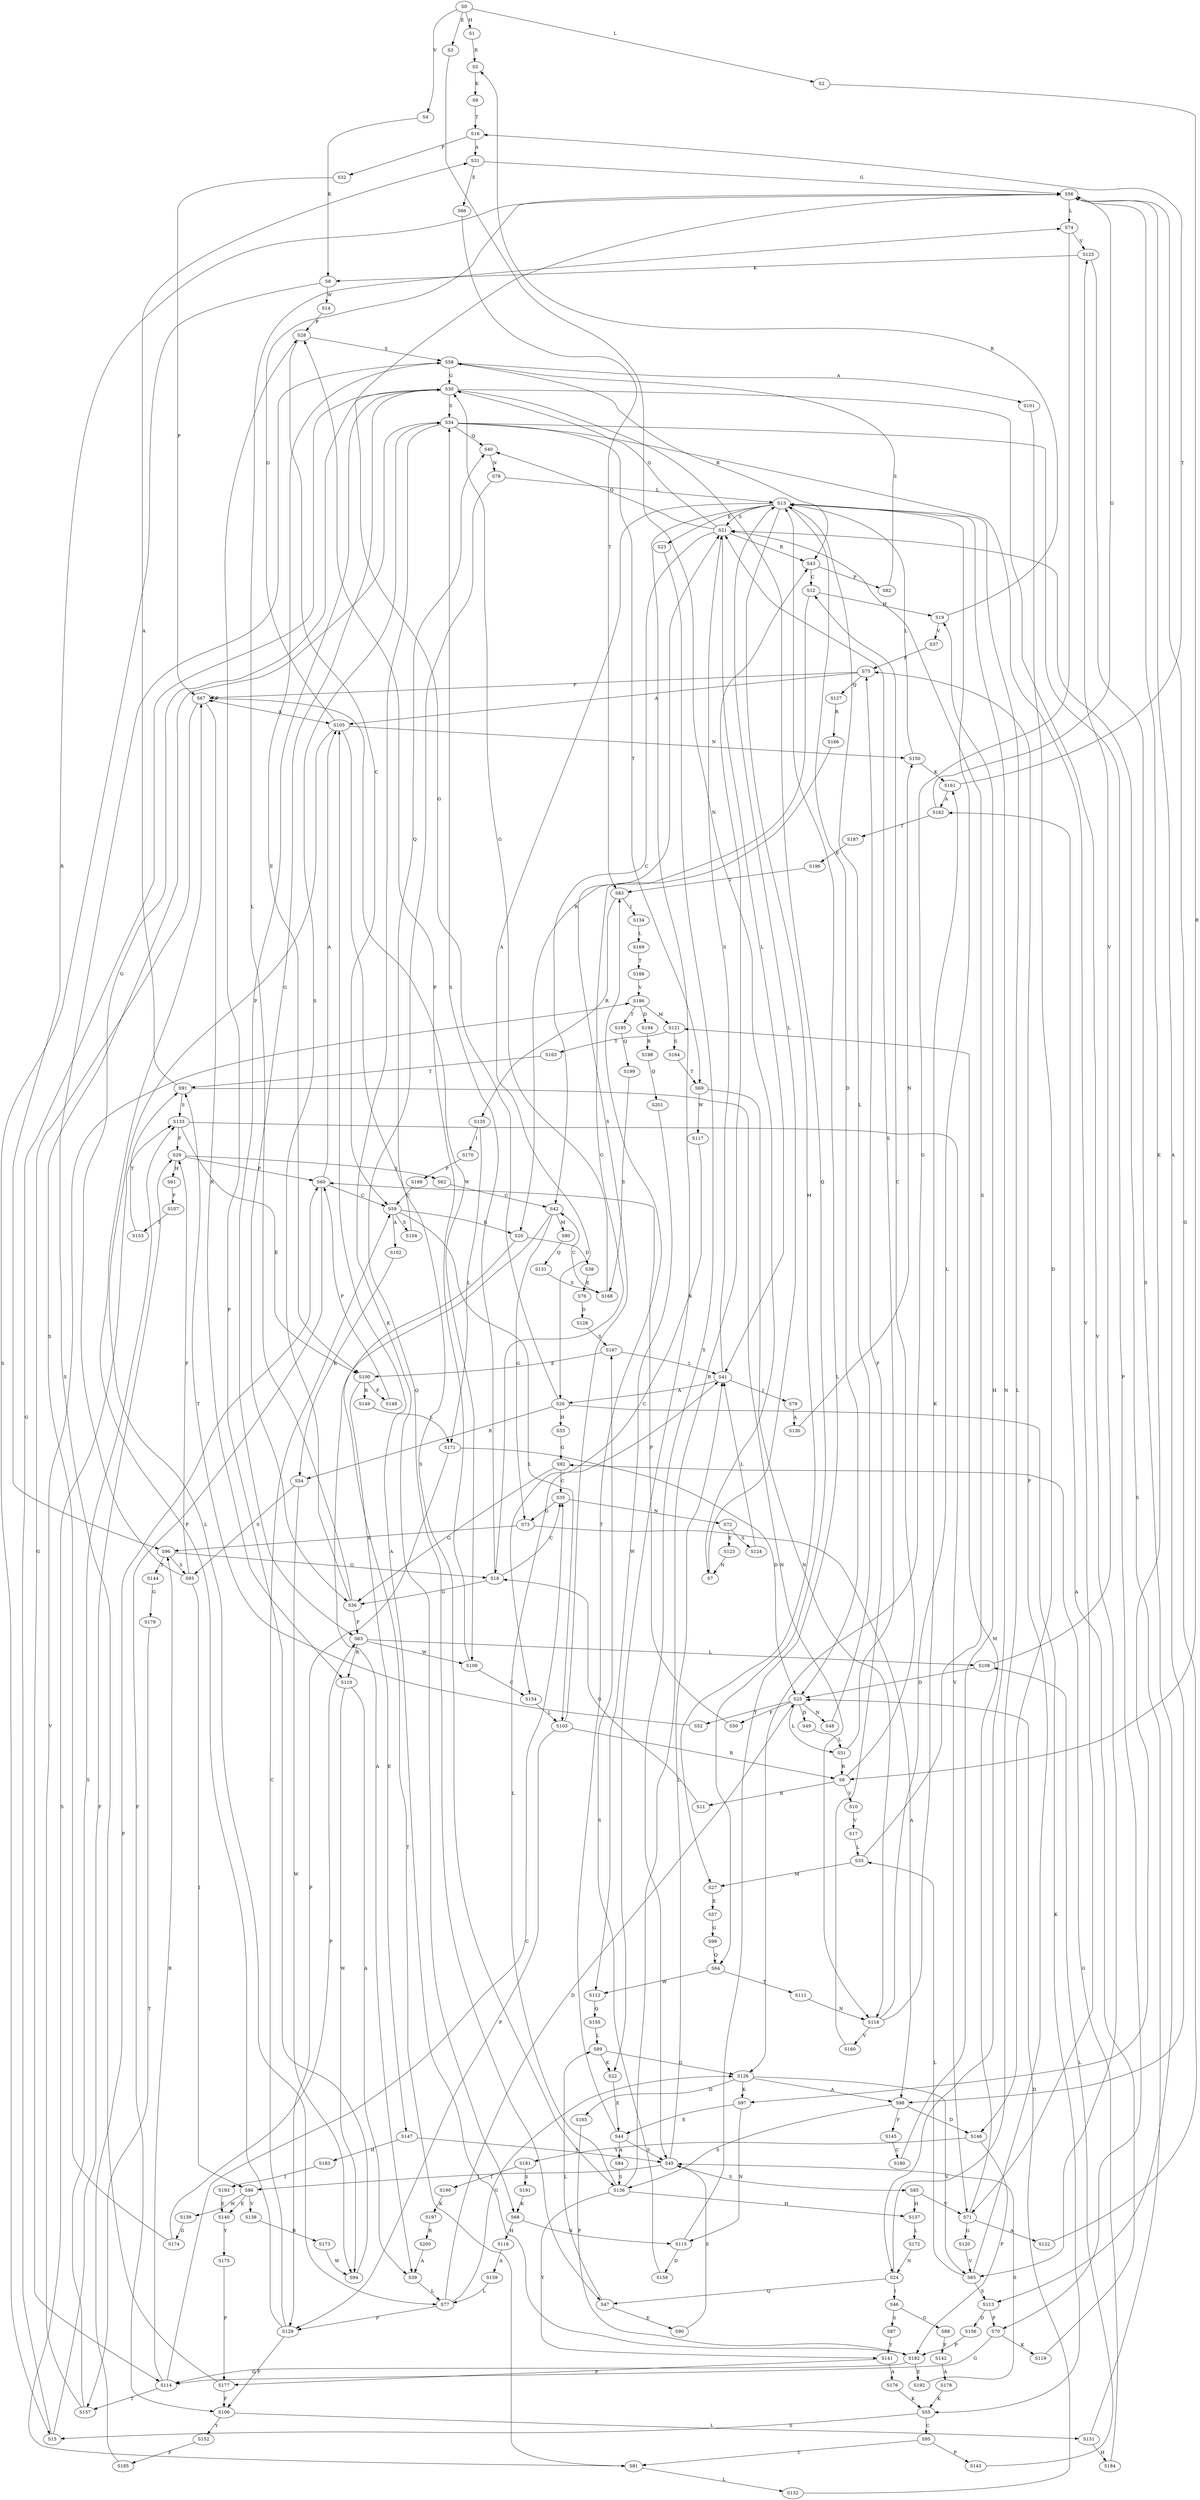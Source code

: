strict digraph  {
	S0 -> S1 [ label = H ];
	S0 -> S2 [ label = L ];
	S0 -> S3 [ label = E ];
	S0 -> S4 [ label = V ];
	S1 -> S5 [ label = R ];
	S2 -> S6 [ label = R ];
	S3 -> S7 [ label = N ];
	S4 -> S8 [ label = K ];
	S5 -> S9 [ label = K ];
	S6 -> S10 [ label = V ];
	S6 -> S11 [ label = R ];
	S6 -> S12 [ label = C ];
	S7 -> S13 [ label = L ];
	S8 -> S14 [ label = W ];
	S8 -> S15 [ label = S ];
	S9 -> S16 [ label = T ];
	S10 -> S17 [ label = V ];
	S11 -> S18 [ label = G ];
	S12 -> S19 [ label = H ];
	S12 -> S20 [ label = R ];
	S13 -> S21 [ label = S ];
	S13 -> S22 [ label = K ];
	S13 -> S23 [ label = E ];
	S13 -> S24 [ label = N ];
	S13 -> S25 [ label = D ];
	S13 -> S26 [ label = A ];
	S13 -> S27 [ label = M ];
	S14 -> S28 [ label = P ];
	S15 -> S29 [ label = F ];
	S15 -> S30 [ label = G ];
	S16 -> S31 [ label = A ];
	S16 -> S32 [ label = P ];
	S17 -> S33 [ label = L ];
	S18 -> S34 [ label = S ];
	S18 -> S35 [ label = C ];
	S18 -> S36 [ label = G ];
	S19 -> S37 [ label = V ];
	S19 -> S5 [ label = R ];
	S20 -> S38 [ label = D ];
	S20 -> S39 [ label = A ];
	S21 -> S40 [ label = Q ];
	S21 -> S30 [ label = G ];
	S21 -> S41 [ label = L ];
	S21 -> S42 [ label = C ];
	S21 -> S43 [ label = R ];
	S22 -> S44 [ label = E ];
	S23 -> S45 [ label = S ];
	S24 -> S46 [ label = I ];
	S24 -> S13 [ label = L ];
	S24 -> S47 [ label = Q ];
	S25 -> S48 [ label = N ];
	S25 -> S49 [ label = D ];
	S25 -> S50 [ label = F ];
	S25 -> S51 [ label = L ];
	S25 -> S52 [ label = T ];
	S26 -> S53 [ label = H ];
	S26 -> S54 [ label = R ];
	S26 -> S55 [ label = K ];
	S26 -> S56 [ label = G ];
	S27 -> S57 [ label = E ];
	S28 -> S58 [ label = S ];
	S28 -> S59 [ label = C ];
	S29 -> S60 [ label = P ];
	S29 -> S61 [ label = H ];
	S29 -> S62 [ label = S ];
	S30 -> S34 [ label = S ];
	S30 -> S63 [ label = P ];
	S30 -> S64 [ label = Q ];
	S30 -> S65 [ label = V ];
	S30 -> S36 [ label = G ];
	S31 -> S66 [ label = E ];
	S31 -> S56 [ label = G ];
	S32 -> S67 [ label = P ];
	S33 -> S21 [ label = S ];
	S33 -> S27 [ label = M ];
	S34 -> S40 [ label = Q ];
	S34 -> S68 [ label = K ];
	S34 -> S69 [ label = T ];
	S34 -> S70 [ label = P ];
	S34 -> S71 [ label = V ];
	S35 -> S72 [ label = N ];
	S35 -> S73 [ label = G ];
	S36 -> S34 [ label = S ];
	S36 -> S74 [ label = L ];
	S36 -> S63 [ label = P ];
	S37 -> S75 [ label = P ];
	S38 -> S76 [ label = E ];
	S39 -> S77 [ label = L ];
	S40 -> S78 [ label = N ];
	S41 -> S79 [ label = I ];
	S41 -> S26 [ label = A ];
	S41 -> S21 [ label = S ];
	S42 -> S73 [ label = G ];
	S42 -> S80 [ label = M ];
	S42 -> S81 [ label = T ];
	S43 -> S82 [ label = P ];
	S43 -> S12 [ label = C ];
	S44 -> S83 [ label = T ];
	S44 -> S45 [ label = S ];
	S44 -> S84 [ label = A ];
	S45 -> S85 [ label = S ];
	S45 -> S86 [ label = I ];
	S45 -> S41 [ label = L ];
	S46 -> S87 [ label = S ];
	S46 -> S88 [ label = G ];
	S47 -> S89 [ label = L ];
	S47 -> S90 [ label = E ];
	S48 -> S13 [ label = L ];
	S49 -> S51 [ label = L ];
	S50 -> S60 [ label = P ];
	S51 -> S21 [ label = S ];
	S51 -> S6 [ label = R ];
	S52 -> S91 [ label = T ];
	S53 -> S92 [ label = G ];
	S54 -> S93 [ label = S ];
	S54 -> S94 [ label = W ];
	S55 -> S95 [ label = C ];
	S55 -> S15 [ label = S ];
	S56 -> S96 [ label = R ];
	S56 -> S97 [ label = K ];
	S56 -> S98 [ label = A ];
	S56 -> S74 [ label = L ];
	S57 -> S99 [ label = G ];
	S58 -> S100 [ label = E ];
	S58 -> S101 [ label = A ];
	S58 -> S30 [ label = G ];
	S58 -> S43 [ label = R ];
	S59 -> S102 [ label = A ];
	S59 -> S103 [ label = L ];
	S59 -> S104 [ label = S ];
	S59 -> S20 [ label = R ];
	S60 -> S105 [ label = A ];
	S60 -> S59 [ label = C ];
	S60 -> S106 [ label = F ];
	S61 -> S107 [ label = F ];
	S62 -> S42 [ label = C ];
	S63 -> S108 [ label = L ];
	S63 -> S109 [ label = W ];
	S63 -> S110 [ label = R ];
	S64 -> S111 [ label = T ];
	S64 -> S112 [ label = W ];
	S65 -> S113 [ label = S ];
	S65 -> S33 [ label = L ];
	S65 -> S75 [ label = P ];
	S66 -> S83 [ label = T ];
	S67 -> S114 [ label = G ];
	S67 -> S105 [ label = A ];
	S67 -> S110 [ label = R ];
	S67 -> S109 [ label = W ];
	S67 -> S67 [ label = P ];
	S68 -> S115 [ label = N ];
	S68 -> S116 [ label = H ];
	S69 -> S117 [ label = W ];
	S69 -> S118 [ label = N ];
	S70 -> S114 [ label = G ];
	S70 -> S119 [ label = K ];
	S71 -> S120 [ label = G ];
	S71 -> S121 [ label = M ];
	S71 -> S122 [ label = A ];
	S72 -> S123 [ label = E ];
	S72 -> S124 [ label = S ];
	S73 -> S98 [ label = A ];
	S73 -> S96 [ label = R ];
	S74 -> S125 [ label = V ];
	S74 -> S126 [ label = G ];
	S75 -> S105 [ label = A ];
	S75 -> S67 [ label = P ];
	S75 -> S127 [ label = Q ];
	S76 -> S128 [ label = D ];
	S77 -> S129 [ label = P ];
	S77 -> S25 [ label = D ];
	S77 -> S126 [ label = G ];
	S78 -> S47 [ label = Q ];
	S78 -> S13 [ label = L ];
	S79 -> S130 [ label = A ];
	S80 -> S131 [ label = Q ];
	S81 -> S132 [ label = L ];
	S81 -> S133 [ label = S ];
	S82 -> S58 [ label = S ];
	S83 -> S134 [ label = I ];
	S83 -> S135 [ label = R ];
	S84 -> S136 [ label = S ];
	S85 -> S137 [ label = H ];
	S85 -> S71 [ label = V ];
	S86 -> S138 [ label = V ];
	S86 -> S139 [ label = W ];
	S86 -> S140 [ label = E ];
	S87 -> S141 [ label = Y ];
	S88 -> S142 [ label = F ];
	S89 -> S22 [ label = K ];
	S89 -> S126 [ label = G ];
	S90 -> S45 [ label = S ];
	S91 -> S31 [ label = A ];
	S91 -> S118 [ label = N ];
	S91 -> S133 [ label = S ];
	S92 -> S36 [ label = G ];
	S92 -> S35 [ label = C ];
	S93 -> S86 [ label = I ];
	S93 -> S29 [ label = F ];
	S93 -> S30 [ label = G ];
	S94 -> S28 [ label = P ];
	S95 -> S143 [ label = P ];
	S95 -> S81 [ label = T ];
	S96 -> S93 [ label = S ];
	S96 -> S18 [ label = G ];
	S96 -> S144 [ label = T ];
	S97 -> S44 [ label = E ];
	S97 -> S115 [ label = N ];
	S98 -> S145 [ label = F ];
	S98 -> S136 [ label = S ];
	S98 -> S146 [ label = D ];
	S99 -> S64 [ label = Q ];
	S100 -> S147 [ label = E ];
	S100 -> S148 [ label = F ];
	S100 -> S149 [ label = R ];
	S101 -> S146 [ label = D ];
	S102 -> S54 [ label = R ];
	S103 -> S129 [ label = P ];
	S103 -> S21 [ label = S ];
	S103 -> S6 [ label = R ];
	S104 -> S40 [ label = Q ];
	S105 -> S150 [ label = N ];
	S105 -> S56 [ label = G ];
	S105 -> S77 [ label = L ];
	S105 -> S136 [ label = S ];
	S106 -> S151 [ label = L ];
	S106 -> S152 [ label = Y ];
	S107 -> S153 [ label = T ];
	S108 -> S25 [ label = D ];
	S108 -> S125 [ label = V ];
	S109 -> S154 [ label = C ];
	S109 -> S28 [ label = P ];
	S110 -> S39 [ label = A ];
	S110 -> S94 [ label = W ];
	S111 -> S118 [ label = N ];
	S112 -> S155 [ label = Q ];
	S113 -> S156 [ label = D ];
	S113 -> S70 [ label = P ];
	S114 -> S157 [ label = T ];
	S114 -> S35 [ label = C ];
	S114 -> S96 [ label = R ];
	S115 -> S13 [ label = L ];
	S115 -> S158 [ label = D ];
	S116 -> S159 [ label = A ];
	S117 -> S154 [ label = C ];
	S118 -> S160 [ label = V ];
	S118 -> S161 [ label = K ];
	S118 -> S13 [ label = L ];
	S119 -> S162 [ label = A ];
	S120 -> S65 [ label = V ];
	S121 -> S163 [ label = T ];
	S121 -> S164 [ label = S ];
	S122 -> S56 [ label = G ];
	S123 -> S7 [ label = N ];
	S124 -> S41 [ label = L ];
	S125 -> S113 [ label = S ];
	S125 -> S8 [ label = K ];
	S126 -> S65 [ label = V ];
	S126 -> S97 [ label = K ];
	S126 -> S98 [ label = A ];
	S126 -> S165 [ label = D ];
	S127 -> S166 [ label = R ];
	S128 -> S167 [ label = S ];
	S129 -> S106 [ label = F ];
	S129 -> S67 [ label = P ];
	S129 -> S59 [ label = C ];
	S130 -> S150 [ label = N ];
	S131 -> S168 [ label = S ];
	S132 -> S25 [ label = D ];
	S133 -> S29 [ label = F ];
	S133 -> S71 [ label = V ];
	S133 -> S100 [ label = E ];
	S134 -> S169 [ label = L ];
	S135 -> S170 [ label = I ];
	S135 -> S171 [ label = L ];
	S136 -> S141 [ label = Y ];
	S136 -> S41 [ label = L ];
	S136 -> S137 [ label = H ];
	S136 -> S43 [ label = R ];
	S137 -> S172 [ label = L ];
	S138 -> S173 [ label = R ];
	S139 -> S174 [ label = G ];
	S140 -> S175 [ label = Y ];
	S141 -> S176 [ label = A ];
	S141 -> S177 [ label = P ];
	S142 -> S178 [ label = A ];
	S143 -> S108 [ label = L ];
	S144 -> S179 [ label = G ];
	S145 -> S180 [ label = C ];
	S146 -> S181 [ label = Y ];
	S146 -> S182 [ label = P ];
	S147 -> S183 [ label = H ];
	S147 -> S45 [ label = S ];
	S148 -> S60 [ label = P ];
	S149 -> S171 [ label = L ];
	S150 -> S161 [ label = K ];
	S150 -> S13 [ label = L ];
	S151 -> S21 [ label = S ];
	S151 -> S184 [ label = H ];
	S152 -> S185 [ label = F ];
	S153 -> S91 [ label = T ];
	S154 -> S103 [ label = L ];
	S155 -> S89 [ label = L ];
	S156 -> S182 [ label = P ];
	S157 -> S186 [ label = V ];
	S157 -> S133 [ label = S ];
	S158 -> S167 [ label = S ];
	S159 -> S77 [ label = L ];
	S160 -> S75 [ label = P ];
	S161 -> S16 [ label = T ];
	S161 -> S162 [ label = A ];
	S162 -> S56 [ label = G ];
	S162 -> S187 [ label = T ];
	S163 -> S91 [ label = T ];
	S164 -> S69 [ label = T ];
	S165 -> S182 [ label = P ];
	S166 -> S18 [ label = G ];
	S167 -> S41 [ label = L ];
	S167 -> S100 [ label = E ];
	S168 -> S42 [ label = C ];
	S168 -> S30 [ label = G ];
	S169 -> S188 [ label = T ];
	S170 -> S189 [ label = P ];
	S171 -> S129 [ label = P ];
	S171 -> S25 [ label = D ];
	S172 -> S24 [ label = N ];
	S173 -> S94 [ label = W ];
	S174 -> S63 [ label = P ];
	S174 -> S34 [ label = S ];
	S175 -> S177 [ label = P ];
	S176 -> S55 [ label = K ];
	S177 -> S106 [ label = F ];
	S177 -> S58 [ label = S ];
	S178 -> S55 [ label = K ];
	S179 -> S157 [ label = T ];
	S180 -> S19 [ label = H ];
	S181 -> S190 [ label = T ];
	S181 -> S191 [ label = S ];
	S182 -> S105 [ label = A ];
	S182 -> S114 [ label = G ];
	S182 -> S192 [ label = E ];
	S183 -> S193 [ label = I ];
	S184 -> S92 [ label = G ];
	S185 -> S60 [ label = P ];
	S186 -> S121 [ label = M ];
	S186 -> S194 [ label = D ];
	S186 -> S195 [ label = T ];
	S187 -> S196 [ label = E ];
	S188 -> S186 [ label = V ];
	S189 -> S59 [ label = C ];
	S190 -> S197 [ label = K ];
	S191 -> S68 [ label = K ];
	S192 -> S45 [ label = S ];
	S193 -> S140 [ label = E ];
	S194 -> S198 [ label = R ];
	S195 -> S199 [ label = Q ];
	S196 -> S83 [ label = T ];
	S197 -> S200 [ label = R ];
	S198 -> S201 [ label = Q ];
	S199 -> S168 [ label = S ];
	S200 -> S39 [ label = A ];
	S201 -> S112 [ label = W ];
}
